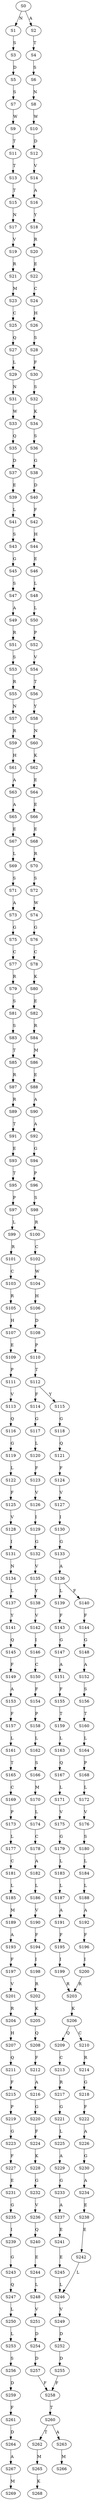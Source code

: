 strict digraph  {
	S0 -> S1 [ label = N ];
	S0 -> S2 [ label = A ];
	S1 -> S3 [ label = S ];
	S2 -> S4 [ label = T ];
	S3 -> S5 [ label = D ];
	S4 -> S6 [ label = S ];
	S5 -> S7 [ label = S ];
	S6 -> S8 [ label = N ];
	S7 -> S9 [ label = W ];
	S8 -> S10 [ label = W ];
	S9 -> S11 [ label = T ];
	S10 -> S12 [ label = D ];
	S11 -> S13 [ label = T ];
	S12 -> S14 [ label = V ];
	S13 -> S15 [ label = T ];
	S14 -> S16 [ label = A ];
	S15 -> S17 [ label = N ];
	S16 -> S18 [ label = Y ];
	S17 -> S19 [ label = V ];
	S18 -> S20 [ label = R ];
	S19 -> S21 [ label = R ];
	S20 -> S22 [ label = E ];
	S21 -> S23 [ label = M ];
	S22 -> S24 [ label = C ];
	S23 -> S25 [ label = C ];
	S24 -> S26 [ label = H ];
	S25 -> S27 [ label = Q ];
	S26 -> S28 [ label = S ];
	S27 -> S29 [ label = L ];
	S28 -> S30 [ label = F ];
	S29 -> S31 [ label = N ];
	S30 -> S32 [ label = S ];
	S31 -> S33 [ label = W ];
	S32 -> S34 [ label = K ];
	S33 -> S35 [ label = Q ];
	S34 -> S36 [ label = S ];
	S35 -> S37 [ label = D ];
	S36 -> S38 [ label = G ];
	S37 -> S39 [ label = E ];
	S38 -> S40 [ label = D ];
	S39 -> S41 [ label = L ];
	S40 -> S42 [ label = F ];
	S41 -> S43 [ label = S ];
	S42 -> S44 [ label = H ];
	S43 -> S45 [ label = G ];
	S44 -> S46 [ label = E ];
	S45 -> S47 [ label = S ];
	S46 -> S48 [ label = L ];
	S47 -> S49 [ label = A ];
	S48 -> S50 [ label = L ];
	S49 -> S51 [ label = R ];
	S50 -> S52 [ label = P ];
	S51 -> S53 [ label = S ];
	S52 -> S54 [ label = V ];
	S53 -> S55 [ label = R ];
	S54 -> S56 [ label = T ];
	S55 -> S57 [ label = N ];
	S56 -> S58 [ label = Y ];
	S57 -> S59 [ label = R ];
	S58 -> S60 [ label = N ];
	S59 -> S61 [ label = H ];
	S60 -> S62 [ label = K ];
	S61 -> S63 [ label = A ];
	S62 -> S64 [ label = E ];
	S63 -> S65 [ label = A ];
	S64 -> S66 [ label = E ];
	S65 -> S67 [ label = E ];
	S66 -> S68 [ label = E ];
	S67 -> S69 [ label = L ];
	S68 -> S70 [ label = R ];
	S69 -> S71 [ label = S ];
	S70 -> S72 [ label = S ];
	S71 -> S73 [ label = A ];
	S72 -> S74 [ label = W ];
	S73 -> S75 [ label = G ];
	S74 -> S76 [ label = G ];
	S75 -> S77 [ label = C ];
	S76 -> S78 [ label = C ];
	S77 -> S79 [ label = R ];
	S78 -> S80 [ label = K ];
	S79 -> S81 [ label = S ];
	S80 -> S82 [ label = E ];
	S81 -> S83 [ label = S ];
	S82 -> S84 [ label = R ];
	S83 -> S85 [ label = T ];
	S84 -> S86 [ label = M ];
	S85 -> S87 [ label = R ];
	S86 -> S88 [ label = E ];
	S87 -> S89 [ label = R ];
	S88 -> S90 [ label = A ];
	S89 -> S91 [ label = T ];
	S90 -> S92 [ label = A ];
	S91 -> S93 [ label = E ];
	S92 -> S94 [ label = G ];
	S93 -> S95 [ label = T ];
	S94 -> S96 [ label = P ];
	S95 -> S97 [ label = P ];
	S96 -> S98 [ label = S ];
	S97 -> S99 [ label = L ];
	S98 -> S100 [ label = R ];
	S99 -> S101 [ label = R ];
	S100 -> S102 [ label = C ];
	S101 -> S103 [ label = C ];
	S102 -> S104 [ label = W ];
	S103 -> S105 [ label = R ];
	S104 -> S106 [ label = H ];
	S105 -> S107 [ label = H ];
	S106 -> S108 [ label = D ];
	S107 -> S109 [ label = E ];
	S108 -> S110 [ label = P ];
	S109 -> S111 [ label = P ];
	S110 -> S112 [ label = T ];
	S111 -> S113 [ label = V ];
	S112 -> S114 [ label = F ];
	S112 -> S115 [ label = Y ];
	S113 -> S116 [ label = Q ];
	S114 -> S117 [ label = G ];
	S115 -> S118 [ label = G ];
	S116 -> S119 [ label = G ];
	S117 -> S120 [ label = L ];
	S118 -> S121 [ label = Q ];
	S119 -> S122 [ label = L ];
	S120 -> S123 [ label = F ];
	S121 -> S124 [ label = F ];
	S122 -> S125 [ label = F ];
	S123 -> S126 [ label = V ];
	S124 -> S127 [ label = V ];
	S125 -> S128 [ label = V ];
	S126 -> S129 [ label = I ];
	S127 -> S130 [ label = I ];
	S128 -> S131 [ label = I ];
	S129 -> S132 [ label = G ];
	S130 -> S133 [ label = G ];
	S131 -> S134 [ label = N ];
	S132 -> S135 [ label = V ];
	S133 -> S136 [ label = A ];
	S134 -> S137 [ label = L ];
	S135 -> S138 [ label = Y ];
	S136 -> S139 [ label = L ];
	S136 -> S140 [ label = F ];
	S137 -> S141 [ label = Y ];
	S138 -> S142 [ label = V ];
	S139 -> S143 [ label = F ];
	S140 -> S144 [ label = F ];
	S141 -> S145 [ label = Q ];
	S142 -> S146 [ label = I ];
	S143 -> S147 [ label = G ];
	S144 -> S148 [ label = G ];
	S145 -> S149 [ label = F ];
	S146 -> S150 [ label = C ];
	S147 -> S151 [ label = A ];
	S148 -> S152 [ label = A ];
	S149 -> S153 [ label = A ];
	S150 -> S154 [ label = F ];
	S151 -> S155 [ label = F ];
	S152 -> S156 [ label = S ];
	S153 -> S157 [ label = F ];
	S154 -> S158 [ label = P ];
	S155 -> S159 [ label = T ];
	S156 -> S160 [ label = T ];
	S157 -> S161 [ label = L ];
	S158 -> S162 [ label = L ];
	S159 -> S163 [ label = L ];
	S160 -> S164 [ label = L ];
	S161 -> S165 [ label = T ];
	S162 -> S166 [ label = S ];
	S163 -> S167 [ label = Q ];
	S164 -> S168 [ label = P ];
	S165 -> S169 [ label = C ];
	S166 -> S170 [ label = M ];
	S167 -> S171 [ label = L ];
	S168 -> S172 [ label = L ];
	S169 -> S173 [ label = P ];
	S170 -> S174 [ label = L ];
	S171 -> S175 [ label = V ];
	S172 -> S176 [ label = V ];
	S173 -> S177 [ label = L ];
	S174 -> S178 [ label = C ];
	S175 -> S179 [ label = G ];
	S176 -> S180 [ label = S ];
	S177 -> S181 [ label = C ];
	S178 -> S182 [ label = A ];
	S179 -> S183 [ label = L ];
	S180 -> S184 [ label = L ];
	S181 -> S185 [ label = L ];
	S182 -> S186 [ label = L ];
	S183 -> S187 [ label = L ];
	S184 -> S188 [ label = L ];
	S185 -> S189 [ label = M ];
	S186 -> S190 [ label = V ];
	S187 -> S191 [ label = A ];
	S188 -> S192 [ label = A ];
	S189 -> S193 [ label = A ];
	S190 -> S194 [ label = F ];
	S191 -> S195 [ label = F ];
	S192 -> S196 [ label = F ];
	S193 -> S197 [ label = F ];
	S194 -> S198 [ label = I ];
	S195 -> S199 [ label = I ];
	S196 -> S200 [ label = I ];
	S197 -> S201 [ label = V ];
	S198 -> S202 [ label = R ];
	S199 -> S203 [ label = R ];
	S200 -> S203 [ label = R ];
	S201 -> S204 [ label = R ];
	S202 -> S205 [ label = K ];
	S203 -> S206 [ label = K ];
	S204 -> S207 [ label = H ];
	S205 -> S208 [ label = Q ];
	S206 -> S209 [ label = Q ];
	S206 -> S210 [ label = C ];
	S207 -> S211 [ label = Q ];
	S208 -> S212 [ label = F ];
	S209 -> S213 [ label = C ];
	S210 -> S214 [ label = R ];
	S211 -> S215 [ label = F ];
	S212 -> S216 [ label = A ];
	S213 -> S217 [ label = R ];
	S214 -> S218 [ label = G ];
	S215 -> S219 [ label = P ];
	S216 -> S220 [ label = G ];
	S217 -> S221 [ label = G ];
	S218 -> S222 [ label = F ];
	S219 -> S223 [ label = G ];
	S220 -> S224 [ label = F ];
	S221 -> S225 [ label = L ];
	S222 -> S226 [ label = A ];
	S223 -> S227 [ label = F ];
	S224 -> S228 [ label = K ];
	S225 -> S229 [ label = A ];
	S226 -> S230 [ label = G ];
	S227 -> S231 [ label = E ];
	S228 -> S232 [ label = G ];
	S229 -> S233 [ label = G ];
	S230 -> S234 [ label = A ];
	S231 -> S235 [ label = G ];
	S232 -> S236 [ label = V ];
	S233 -> S237 [ label = A ];
	S234 -> S238 [ label = E ];
	S235 -> S239 [ label = I ];
	S236 -> S240 [ label = Q ];
	S237 -> S241 [ label = E ];
	S238 -> S242 [ label = E ];
	S239 -> S243 [ label = G ];
	S240 -> S244 [ label = E ];
	S241 -> S245 [ label = E ];
	S242 -> S246 [ label = L ];
	S243 -> S247 [ label = Q ];
	S244 -> S248 [ label = L ];
	S245 -> S246 [ label = L ];
	S246 -> S249 [ label = V ];
	S247 -> S250 [ label = L ];
	S248 -> S251 [ label = V ];
	S249 -> S252 [ label = D ];
	S250 -> S253 [ label = L ];
	S251 -> S254 [ label = D ];
	S252 -> S255 [ label = D ];
	S253 -> S256 [ label = S ];
	S254 -> S257 [ label = D ];
	S255 -> S258 [ label = F ];
	S256 -> S259 [ label = D ];
	S257 -> S258 [ label = F ];
	S258 -> S260 [ label = T ];
	S259 -> S261 [ label = F ];
	S260 -> S262 [ label = T ];
	S260 -> S263 [ label = A ];
	S261 -> S264 [ label = D ];
	S262 -> S265 [ label = M ];
	S263 -> S266 [ label = M ];
	S264 -> S267 [ label = A ];
	S265 -> S268 [ label = K ];
	S267 -> S269 [ label = M ];
}
